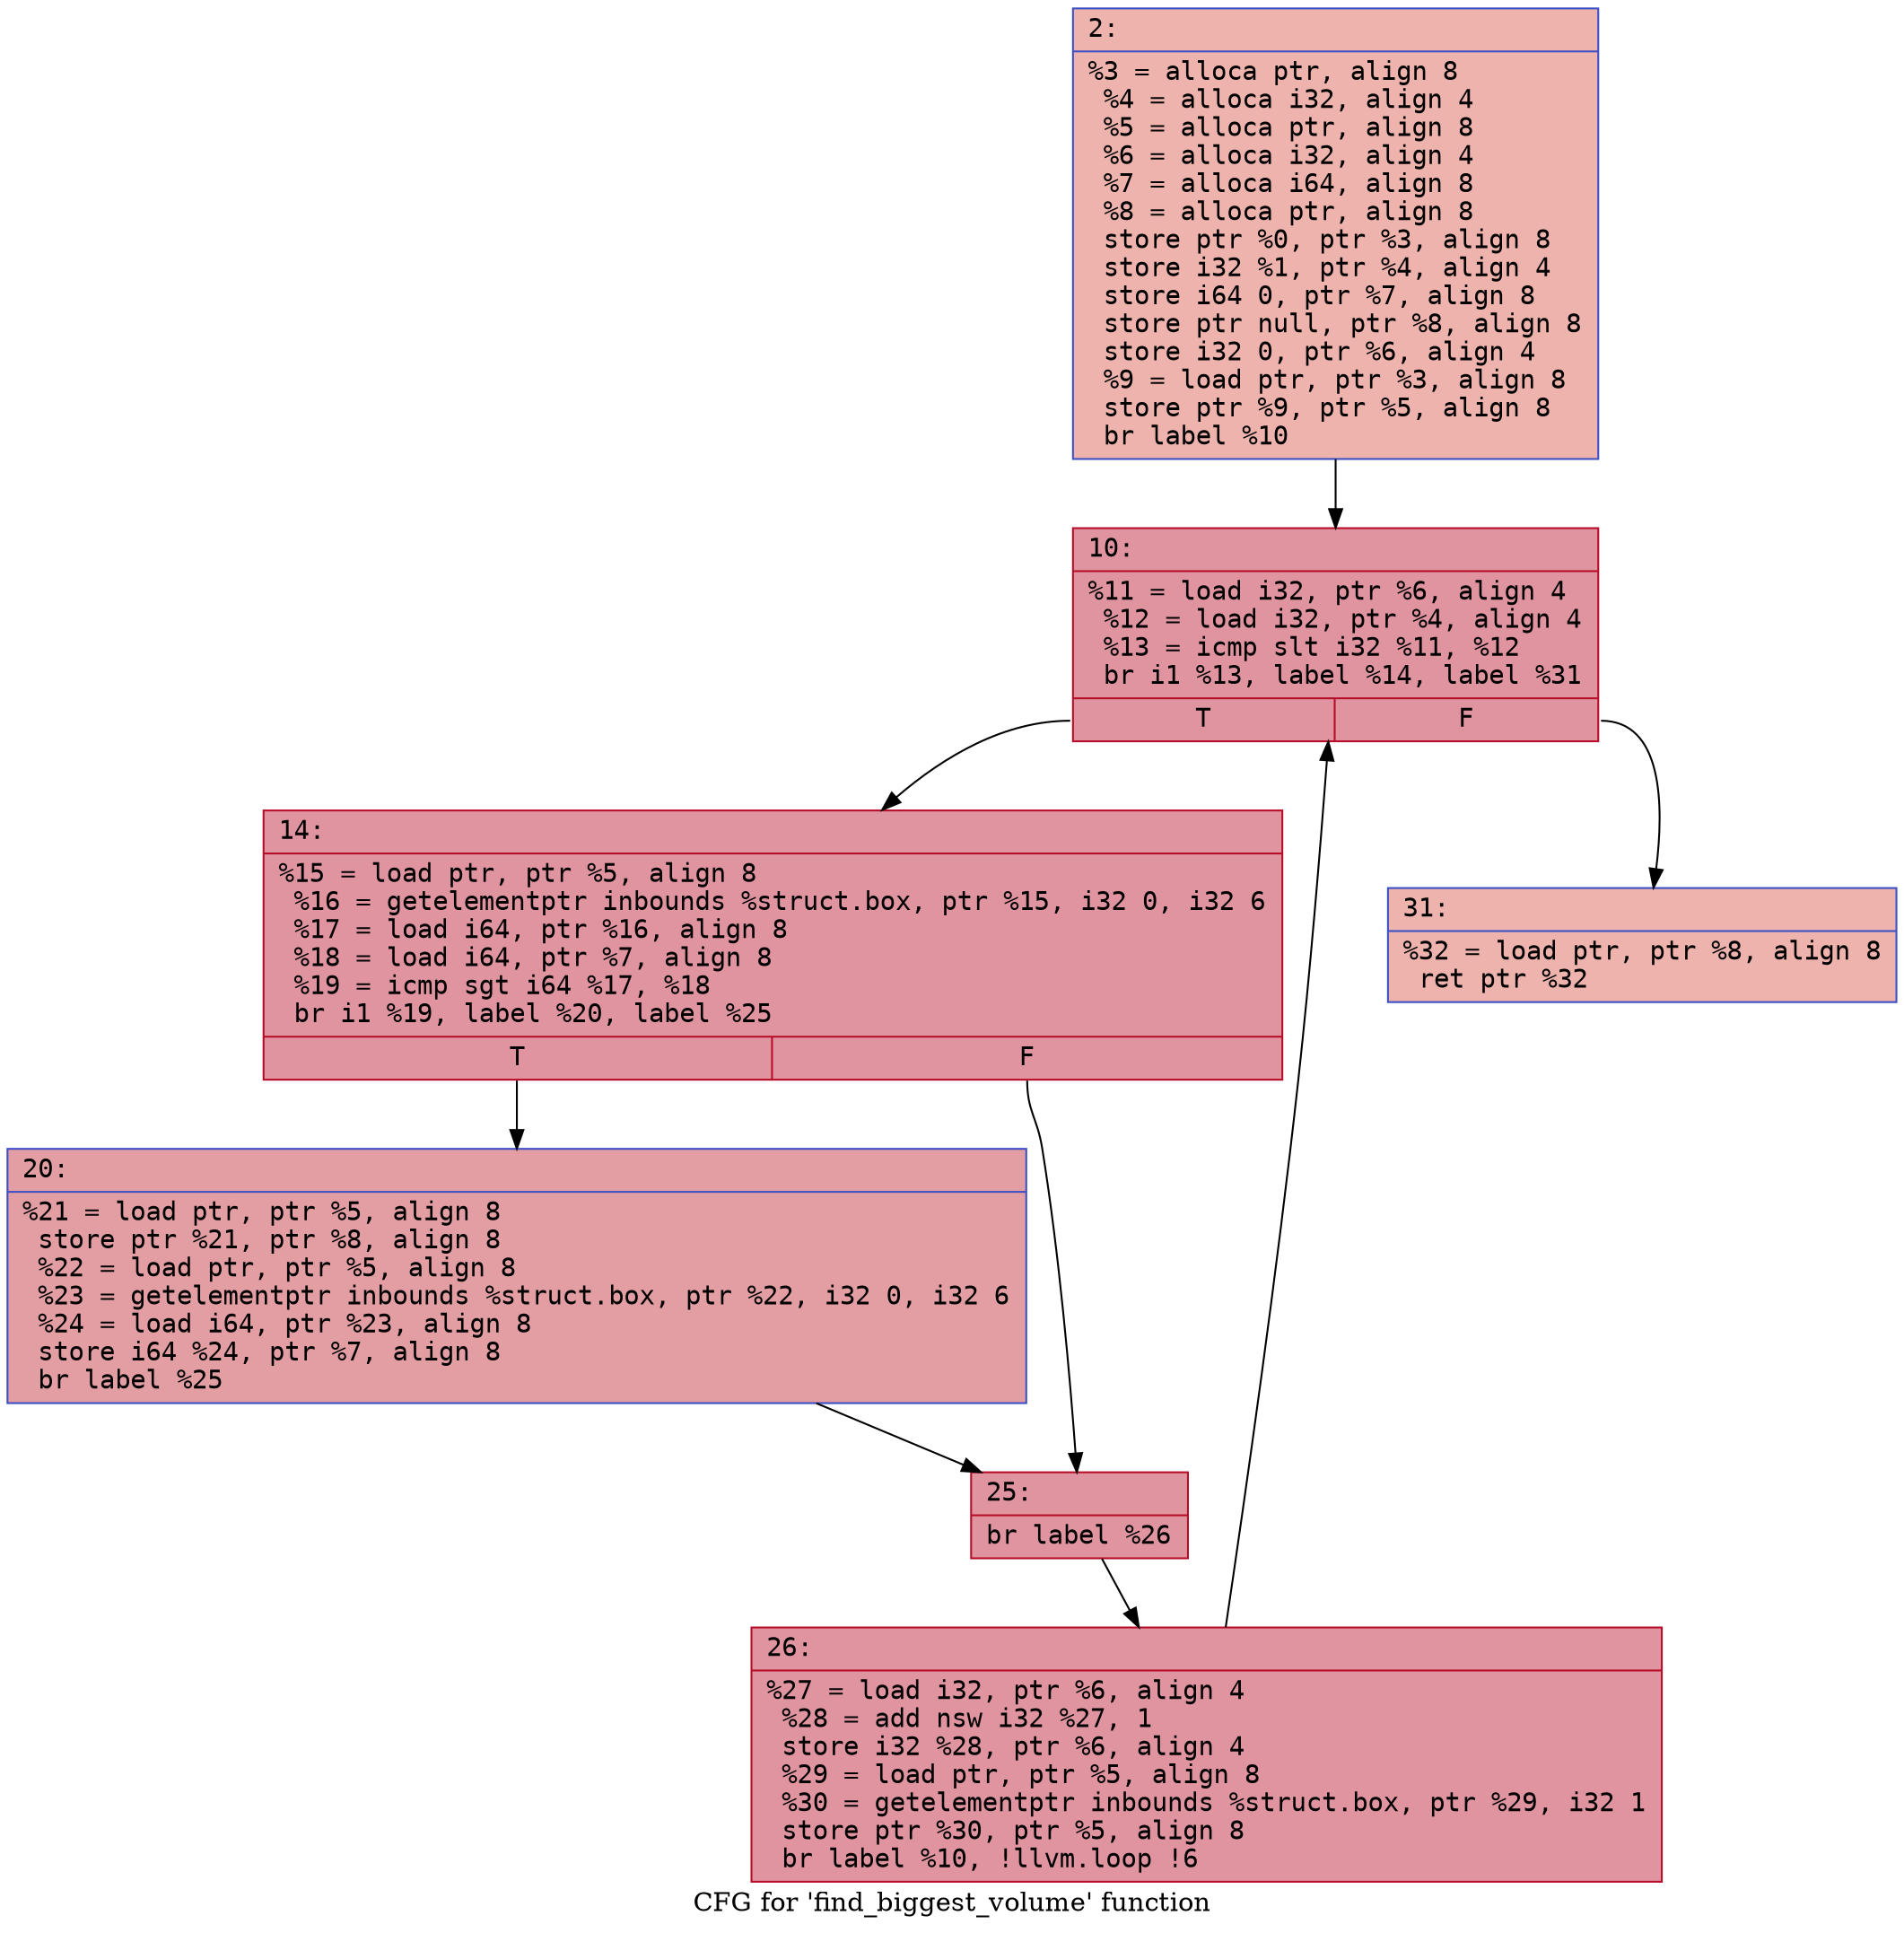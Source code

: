 digraph "CFG for 'find_biggest_volume' function" {
	label="CFG for 'find_biggest_volume' function";

	Node0x6000017db4d0 [shape=record,color="#3d50c3ff", style=filled, fillcolor="#d6524470" fontname="Courier",label="{2:\l|  %3 = alloca ptr, align 8\l  %4 = alloca i32, align 4\l  %5 = alloca ptr, align 8\l  %6 = alloca i32, align 4\l  %7 = alloca i64, align 8\l  %8 = alloca ptr, align 8\l  store ptr %0, ptr %3, align 8\l  store i32 %1, ptr %4, align 4\l  store i64 0, ptr %7, align 8\l  store ptr null, ptr %8, align 8\l  store i32 0, ptr %6, align 4\l  %9 = load ptr, ptr %3, align 8\l  store ptr %9, ptr %5, align 8\l  br label %10\l}"];
	Node0x6000017db4d0 -> Node0x6000017db520[tooltip="2 -> 10\nProbability 100.00%" ];
	Node0x6000017db520 [shape=record,color="#b70d28ff", style=filled, fillcolor="#b70d2870" fontname="Courier",label="{10:\l|  %11 = load i32, ptr %6, align 4\l  %12 = load i32, ptr %4, align 4\l  %13 = icmp slt i32 %11, %12\l  br i1 %13, label %14, label %31\l|{<s0>T|<s1>F}}"];
	Node0x6000017db520:s0 -> Node0x6000017db570[tooltip="10 -> 14\nProbability 96.88%" ];
	Node0x6000017db520:s1 -> Node0x6000017db6b0[tooltip="10 -> 31\nProbability 3.12%" ];
	Node0x6000017db570 [shape=record,color="#b70d28ff", style=filled, fillcolor="#b70d2870" fontname="Courier",label="{14:\l|  %15 = load ptr, ptr %5, align 8\l  %16 = getelementptr inbounds %struct.box, ptr %15, i32 0, i32 6\l  %17 = load i64, ptr %16, align 8\l  %18 = load i64, ptr %7, align 8\l  %19 = icmp sgt i64 %17, %18\l  br i1 %19, label %20, label %25\l|{<s0>T|<s1>F}}"];
	Node0x6000017db570:s0 -> Node0x6000017db5c0[tooltip="14 -> 20\nProbability 50.00%" ];
	Node0x6000017db570:s1 -> Node0x6000017db610[tooltip="14 -> 25\nProbability 50.00%" ];
	Node0x6000017db5c0 [shape=record,color="#3d50c3ff", style=filled, fillcolor="#be242e70" fontname="Courier",label="{20:\l|  %21 = load ptr, ptr %5, align 8\l  store ptr %21, ptr %8, align 8\l  %22 = load ptr, ptr %5, align 8\l  %23 = getelementptr inbounds %struct.box, ptr %22, i32 0, i32 6\l  %24 = load i64, ptr %23, align 8\l  store i64 %24, ptr %7, align 8\l  br label %25\l}"];
	Node0x6000017db5c0 -> Node0x6000017db610[tooltip="20 -> 25\nProbability 100.00%" ];
	Node0x6000017db610 [shape=record,color="#b70d28ff", style=filled, fillcolor="#b70d2870" fontname="Courier",label="{25:\l|  br label %26\l}"];
	Node0x6000017db610 -> Node0x6000017db660[tooltip="25 -> 26\nProbability 100.00%" ];
	Node0x6000017db660 [shape=record,color="#b70d28ff", style=filled, fillcolor="#b70d2870" fontname="Courier",label="{26:\l|  %27 = load i32, ptr %6, align 4\l  %28 = add nsw i32 %27, 1\l  store i32 %28, ptr %6, align 4\l  %29 = load ptr, ptr %5, align 8\l  %30 = getelementptr inbounds %struct.box, ptr %29, i32 1\l  store ptr %30, ptr %5, align 8\l  br label %10, !llvm.loop !6\l}"];
	Node0x6000017db660 -> Node0x6000017db520[tooltip="26 -> 10\nProbability 100.00%" ];
	Node0x6000017db6b0 [shape=record,color="#3d50c3ff", style=filled, fillcolor="#d6524470" fontname="Courier",label="{31:\l|  %32 = load ptr, ptr %8, align 8\l  ret ptr %32\l}"];
}
